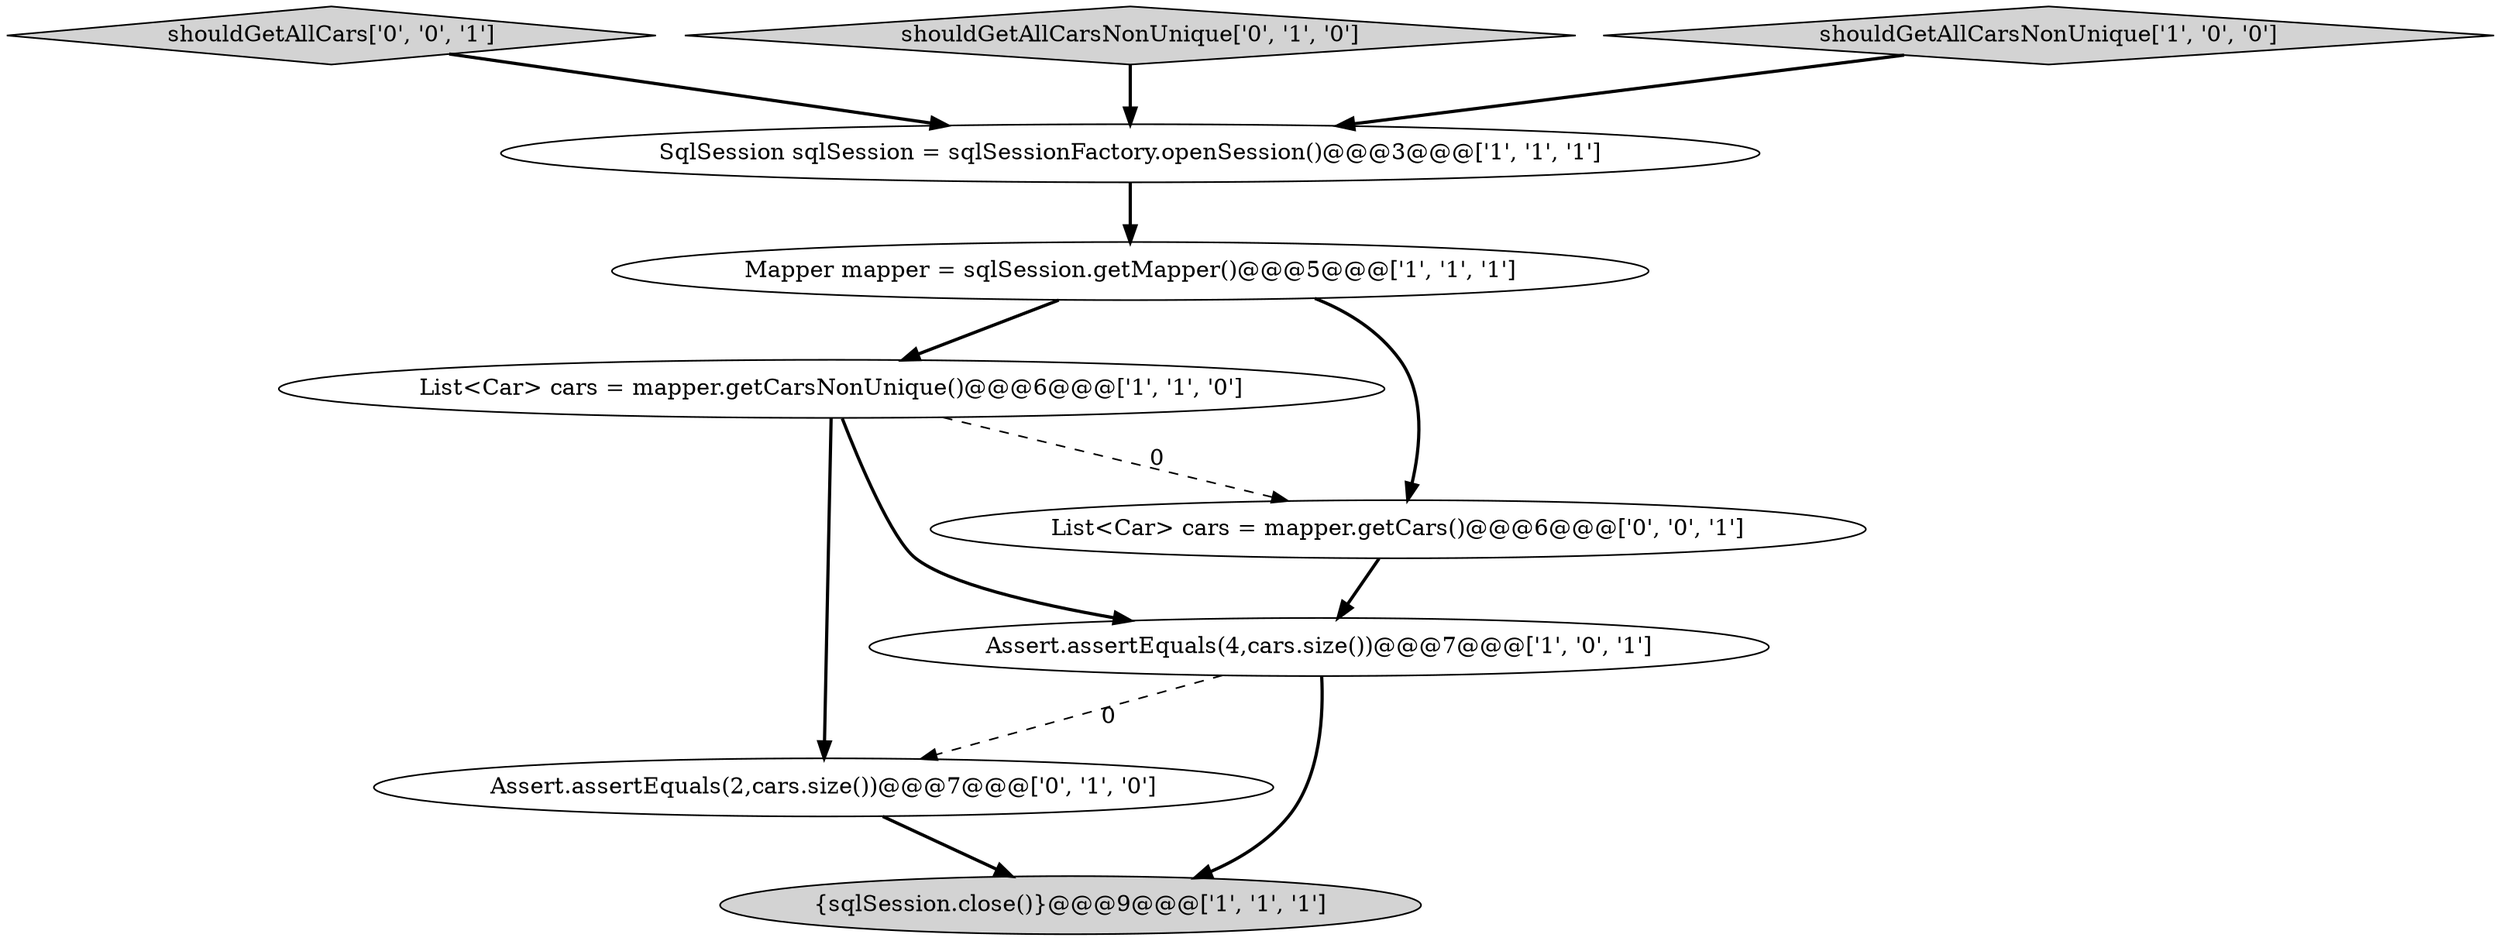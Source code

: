 digraph {
2 [style = filled, label = "SqlSession sqlSession = sqlSessionFactory.openSession()@@@3@@@['1', '1', '1']", fillcolor = white, shape = ellipse image = "AAA0AAABBB1BBB"];
6 [style = filled, label = "Assert.assertEquals(2,cars.size())@@@7@@@['0', '1', '0']", fillcolor = white, shape = ellipse image = "AAA1AAABBB2BBB"];
1 [style = filled, label = "{sqlSession.close()}@@@9@@@['1', '1', '1']", fillcolor = lightgray, shape = ellipse image = "AAA0AAABBB1BBB"];
9 [style = filled, label = "shouldGetAllCars['0', '0', '1']", fillcolor = lightgray, shape = diamond image = "AAA0AAABBB3BBB"];
4 [style = filled, label = "List<Car> cars = mapper.getCarsNonUnique()@@@6@@@['1', '1', '0']", fillcolor = white, shape = ellipse image = "AAA0AAABBB1BBB"];
7 [style = filled, label = "shouldGetAllCarsNonUnique['0', '1', '0']", fillcolor = lightgray, shape = diamond image = "AAA0AAABBB2BBB"];
8 [style = filled, label = "List<Car> cars = mapper.getCars()@@@6@@@['0', '0', '1']", fillcolor = white, shape = ellipse image = "AAA0AAABBB3BBB"];
0 [style = filled, label = "shouldGetAllCarsNonUnique['1', '0', '0']", fillcolor = lightgray, shape = diamond image = "AAA0AAABBB1BBB"];
5 [style = filled, label = "Assert.assertEquals(4,cars.size())@@@7@@@['1', '0', '1']", fillcolor = white, shape = ellipse image = "AAA0AAABBB1BBB"];
3 [style = filled, label = "Mapper mapper = sqlSession.getMapper()@@@5@@@['1', '1', '1']", fillcolor = white, shape = ellipse image = "AAA0AAABBB1BBB"];
4->5 [style = bold, label=""];
4->6 [style = bold, label=""];
9->2 [style = bold, label=""];
0->2 [style = bold, label=""];
8->5 [style = bold, label=""];
5->6 [style = dashed, label="0"];
6->1 [style = bold, label=""];
7->2 [style = bold, label=""];
3->4 [style = bold, label=""];
3->8 [style = bold, label=""];
4->8 [style = dashed, label="0"];
2->3 [style = bold, label=""];
5->1 [style = bold, label=""];
}
